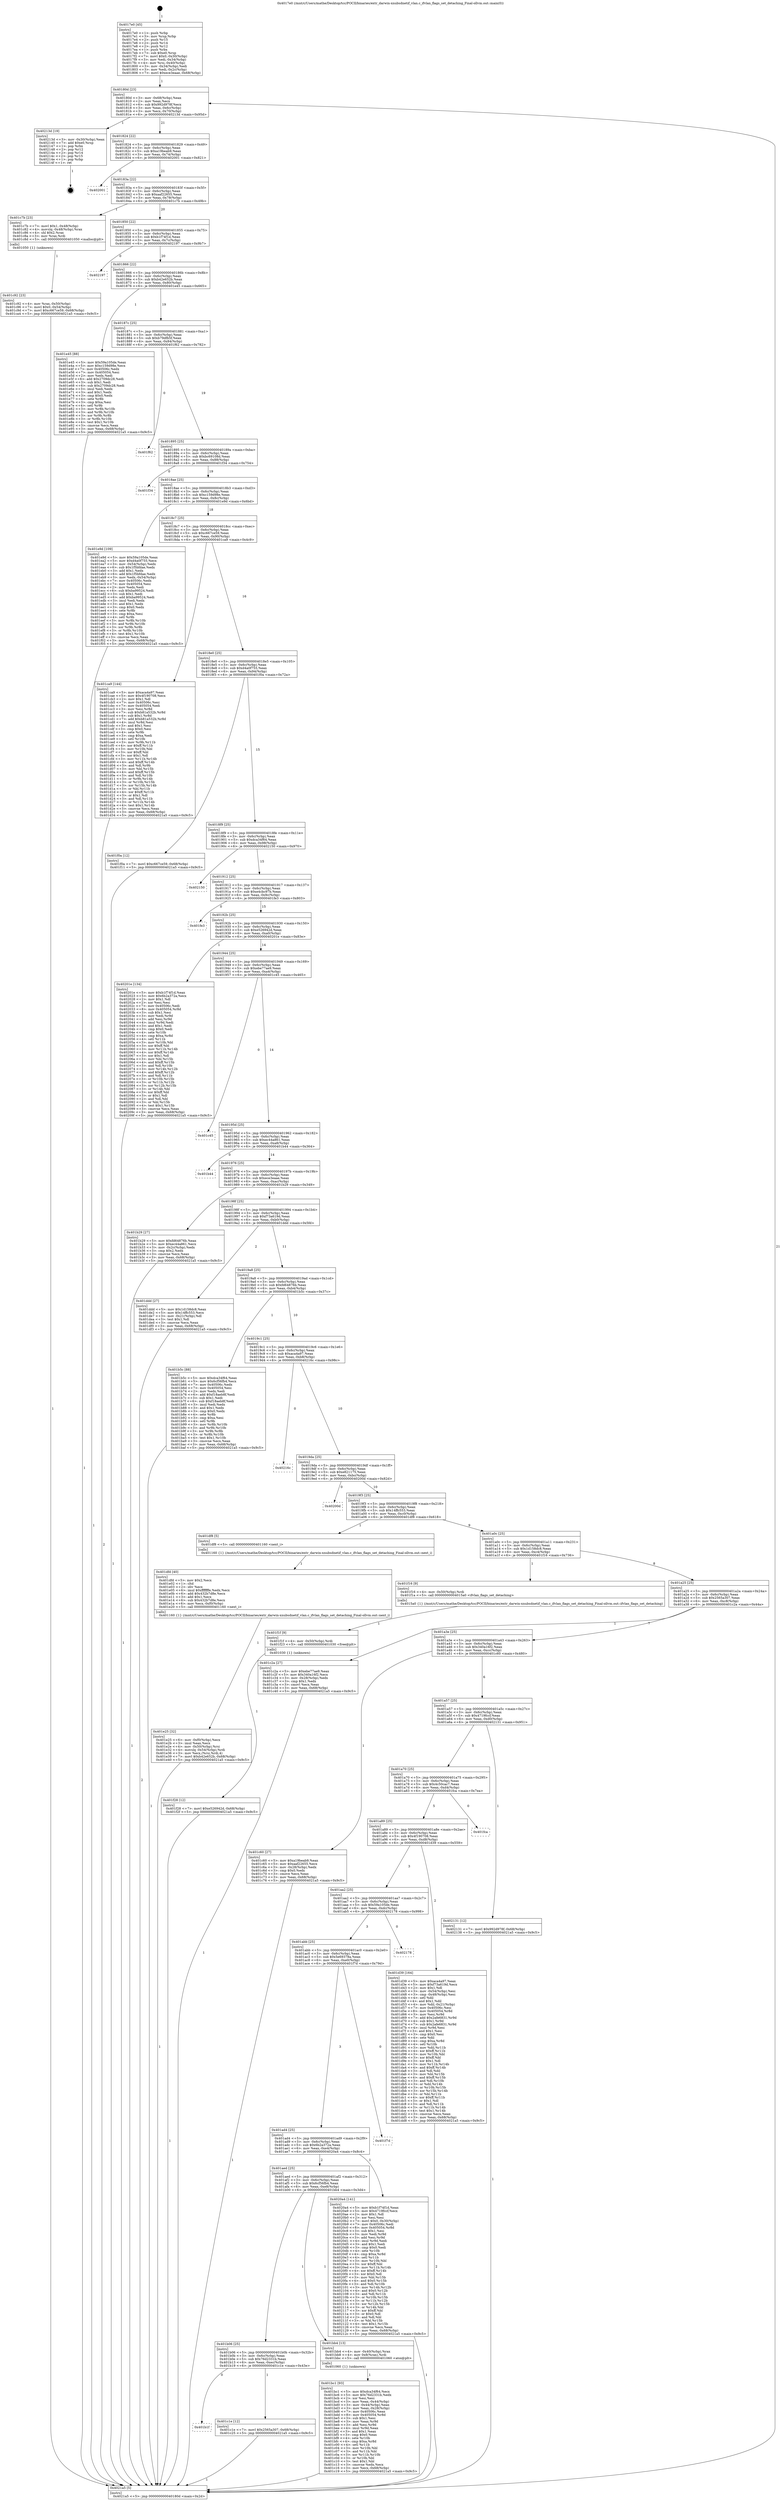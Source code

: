 digraph "0x4017e0" {
  label = "0x4017e0 (/mnt/c/Users/mathe/Desktop/tcc/POCII/binaries/extr_darwin-xnubsdnetif_vlan.c_ifvlan_flags_set_detaching_Final-ollvm.out::main(0))"
  labelloc = "t"
  node[shape=record]

  Entry [label="",width=0.3,height=0.3,shape=circle,fillcolor=black,style=filled]
  "0x40180d" [label="{
     0x40180d [23]\l
     | [instrs]\l
     &nbsp;&nbsp;0x40180d \<+3\>: mov -0x68(%rbp),%eax\l
     &nbsp;&nbsp;0x401810 \<+2\>: mov %eax,%ecx\l
     &nbsp;&nbsp;0x401812 \<+6\>: sub $0x992d978f,%ecx\l
     &nbsp;&nbsp;0x401818 \<+3\>: mov %eax,-0x6c(%rbp)\l
     &nbsp;&nbsp;0x40181b \<+3\>: mov %ecx,-0x70(%rbp)\l
     &nbsp;&nbsp;0x40181e \<+6\>: je 000000000040213d \<main+0x95d\>\l
  }"]
  "0x40213d" [label="{
     0x40213d [19]\l
     | [instrs]\l
     &nbsp;&nbsp;0x40213d \<+3\>: mov -0x30(%rbp),%eax\l
     &nbsp;&nbsp;0x402140 \<+7\>: add $0xe0,%rsp\l
     &nbsp;&nbsp;0x402147 \<+1\>: pop %rbx\l
     &nbsp;&nbsp;0x402148 \<+2\>: pop %r12\l
     &nbsp;&nbsp;0x40214a \<+2\>: pop %r14\l
     &nbsp;&nbsp;0x40214c \<+2\>: pop %r15\l
     &nbsp;&nbsp;0x40214e \<+1\>: pop %rbp\l
     &nbsp;&nbsp;0x40214f \<+1\>: ret\l
  }"]
  "0x401824" [label="{
     0x401824 [22]\l
     | [instrs]\l
     &nbsp;&nbsp;0x401824 \<+5\>: jmp 0000000000401829 \<main+0x49\>\l
     &nbsp;&nbsp;0x401829 \<+3\>: mov -0x6c(%rbp),%eax\l
     &nbsp;&nbsp;0x40182c \<+5\>: sub $0xa19beab9,%eax\l
     &nbsp;&nbsp;0x401831 \<+3\>: mov %eax,-0x74(%rbp)\l
     &nbsp;&nbsp;0x401834 \<+6\>: je 0000000000402001 \<main+0x821\>\l
  }"]
  Exit [label="",width=0.3,height=0.3,shape=circle,fillcolor=black,style=filled,peripheries=2]
  "0x402001" [label="{
     0x402001\l
  }", style=dashed]
  "0x40183a" [label="{
     0x40183a [22]\l
     | [instrs]\l
     &nbsp;&nbsp;0x40183a \<+5\>: jmp 000000000040183f \<main+0x5f\>\l
     &nbsp;&nbsp;0x40183f \<+3\>: mov -0x6c(%rbp),%eax\l
     &nbsp;&nbsp;0x401842 \<+5\>: sub $0xaaf22655,%eax\l
     &nbsp;&nbsp;0x401847 \<+3\>: mov %eax,-0x78(%rbp)\l
     &nbsp;&nbsp;0x40184a \<+6\>: je 0000000000401c7b \<main+0x49b\>\l
  }"]
  "0x401f28" [label="{
     0x401f28 [12]\l
     | [instrs]\l
     &nbsp;&nbsp;0x401f28 \<+7\>: movl $0xe526942d,-0x68(%rbp)\l
     &nbsp;&nbsp;0x401f2f \<+5\>: jmp 00000000004021a5 \<main+0x9c5\>\l
  }"]
  "0x401c7b" [label="{
     0x401c7b [23]\l
     | [instrs]\l
     &nbsp;&nbsp;0x401c7b \<+7\>: movl $0x1,-0x48(%rbp)\l
     &nbsp;&nbsp;0x401c82 \<+4\>: movslq -0x48(%rbp),%rax\l
     &nbsp;&nbsp;0x401c86 \<+4\>: shl $0x2,%rax\l
     &nbsp;&nbsp;0x401c8a \<+3\>: mov %rax,%rdi\l
     &nbsp;&nbsp;0x401c8d \<+5\>: call 0000000000401050 \<malloc@plt\>\l
     | [calls]\l
     &nbsp;&nbsp;0x401050 \{1\} (unknown)\l
  }"]
  "0x401850" [label="{
     0x401850 [22]\l
     | [instrs]\l
     &nbsp;&nbsp;0x401850 \<+5\>: jmp 0000000000401855 \<main+0x75\>\l
     &nbsp;&nbsp;0x401855 \<+3\>: mov -0x6c(%rbp),%eax\l
     &nbsp;&nbsp;0x401858 \<+5\>: sub $0xb1f74f1d,%eax\l
     &nbsp;&nbsp;0x40185d \<+3\>: mov %eax,-0x7c(%rbp)\l
     &nbsp;&nbsp;0x401860 \<+6\>: je 0000000000402197 \<main+0x9b7\>\l
  }"]
  "0x401f1f" [label="{
     0x401f1f [9]\l
     | [instrs]\l
     &nbsp;&nbsp;0x401f1f \<+4\>: mov -0x50(%rbp),%rdi\l
     &nbsp;&nbsp;0x401f23 \<+5\>: call 0000000000401030 \<free@plt\>\l
     | [calls]\l
     &nbsp;&nbsp;0x401030 \{1\} (unknown)\l
  }"]
  "0x402197" [label="{
     0x402197\l
  }", style=dashed]
  "0x401866" [label="{
     0x401866 [22]\l
     | [instrs]\l
     &nbsp;&nbsp;0x401866 \<+5\>: jmp 000000000040186b \<main+0x8b\>\l
     &nbsp;&nbsp;0x40186b \<+3\>: mov -0x6c(%rbp),%eax\l
     &nbsp;&nbsp;0x40186e \<+5\>: sub $0xb42e652b,%eax\l
     &nbsp;&nbsp;0x401873 \<+3\>: mov %eax,-0x80(%rbp)\l
     &nbsp;&nbsp;0x401876 \<+6\>: je 0000000000401e45 \<main+0x665\>\l
  }"]
  "0x401e25" [label="{
     0x401e25 [32]\l
     | [instrs]\l
     &nbsp;&nbsp;0x401e25 \<+6\>: mov -0xf0(%rbp),%ecx\l
     &nbsp;&nbsp;0x401e2b \<+3\>: imul %eax,%ecx\l
     &nbsp;&nbsp;0x401e2e \<+4\>: mov -0x50(%rbp),%rsi\l
     &nbsp;&nbsp;0x401e32 \<+4\>: movslq -0x54(%rbp),%rdi\l
     &nbsp;&nbsp;0x401e36 \<+3\>: mov %ecx,(%rsi,%rdi,4)\l
     &nbsp;&nbsp;0x401e39 \<+7\>: movl $0xb42e652b,-0x68(%rbp)\l
     &nbsp;&nbsp;0x401e40 \<+5\>: jmp 00000000004021a5 \<main+0x9c5\>\l
  }"]
  "0x401e45" [label="{
     0x401e45 [88]\l
     | [instrs]\l
     &nbsp;&nbsp;0x401e45 \<+5\>: mov $0x59a105de,%eax\l
     &nbsp;&nbsp;0x401e4a \<+5\>: mov $0xc159d98e,%ecx\l
     &nbsp;&nbsp;0x401e4f \<+7\>: mov 0x40506c,%edx\l
     &nbsp;&nbsp;0x401e56 \<+7\>: mov 0x405054,%esi\l
     &nbsp;&nbsp;0x401e5d \<+2\>: mov %edx,%edi\l
     &nbsp;&nbsp;0x401e5f \<+6\>: add $0x2709dc28,%edi\l
     &nbsp;&nbsp;0x401e65 \<+3\>: sub $0x1,%edi\l
     &nbsp;&nbsp;0x401e68 \<+6\>: sub $0x2709dc28,%edi\l
     &nbsp;&nbsp;0x401e6e \<+3\>: imul %edi,%edx\l
     &nbsp;&nbsp;0x401e71 \<+3\>: and $0x1,%edx\l
     &nbsp;&nbsp;0x401e74 \<+3\>: cmp $0x0,%edx\l
     &nbsp;&nbsp;0x401e77 \<+4\>: sete %r8b\l
     &nbsp;&nbsp;0x401e7b \<+3\>: cmp $0xa,%esi\l
     &nbsp;&nbsp;0x401e7e \<+4\>: setl %r9b\l
     &nbsp;&nbsp;0x401e82 \<+3\>: mov %r8b,%r10b\l
     &nbsp;&nbsp;0x401e85 \<+3\>: and %r9b,%r10b\l
     &nbsp;&nbsp;0x401e88 \<+3\>: xor %r9b,%r8b\l
     &nbsp;&nbsp;0x401e8b \<+3\>: or %r8b,%r10b\l
     &nbsp;&nbsp;0x401e8e \<+4\>: test $0x1,%r10b\l
     &nbsp;&nbsp;0x401e92 \<+3\>: cmovne %ecx,%eax\l
     &nbsp;&nbsp;0x401e95 \<+3\>: mov %eax,-0x68(%rbp)\l
     &nbsp;&nbsp;0x401e98 \<+5\>: jmp 00000000004021a5 \<main+0x9c5\>\l
  }"]
  "0x40187c" [label="{
     0x40187c [25]\l
     | [instrs]\l
     &nbsp;&nbsp;0x40187c \<+5\>: jmp 0000000000401881 \<main+0xa1\>\l
     &nbsp;&nbsp;0x401881 \<+3\>: mov -0x6c(%rbp),%eax\l
     &nbsp;&nbsp;0x401884 \<+5\>: sub $0xb79dfb5f,%eax\l
     &nbsp;&nbsp;0x401889 \<+6\>: mov %eax,-0x84(%rbp)\l
     &nbsp;&nbsp;0x40188f \<+6\>: je 0000000000401f62 \<main+0x782\>\l
  }"]
  "0x401dfd" [label="{
     0x401dfd [40]\l
     | [instrs]\l
     &nbsp;&nbsp;0x401dfd \<+5\>: mov $0x2,%ecx\l
     &nbsp;&nbsp;0x401e02 \<+1\>: cltd\l
     &nbsp;&nbsp;0x401e03 \<+2\>: idiv %ecx\l
     &nbsp;&nbsp;0x401e05 \<+6\>: imul $0xfffffffe,%edx,%ecx\l
     &nbsp;&nbsp;0x401e0b \<+6\>: add $0x432b7d8e,%ecx\l
     &nbsp;&nbsp;0x401e11 \<+3\>: add $0x1,%ecx\l
     &nbsp;&nbsp;0x401e14 \<+6\>: sub $0x432b7d8e,%ecx\l
     &nbsp;&nbsp;0x401e1a \<+6\>: mov %ecx,-0xf0(%rbp)\l
     &nbsp;&nbsp;0x401e20 \<+5\>: call 0000000000401160 \<next_i\>\l
     | [calls]\l
     &nbsp;&nbsp;0x401160 \{1\} (/mnt/c/Users/mathe/Desktop/tcc/POCII/binaries/extr_darwin-xnubsdnetif_vlan.c_ifvlan_flags_set_detaching_Final-ollvm.out::next_i)\l
  }"]
  "0x401f62" [label="{
     0x401f62\l
  }", style=dashed]
  "0x401895" [label="{
     0x401895 [25]\l
     | [instrs]\l
     &nbsp;&nbsp;0x401895 \<+5\>: jmp 000000000040189a \<main+0xba\>\l
     &nbsp;&nbsp;0x40189a \<+3\>: mov -0x6c(%rbp),%eax\l
     &nbsp;&nbsp;0x40189d \<+5\>: sub $0xbc69108d,%eax\l
     &nbsp;&nbsp;0x4018a2 \<+6\>: mov %eax,-0x88(%rbp)\l
     &nbsp;&nbsp;0x4018a8 \<+6\>: je 0000000000401f34 \<main+0x754\>\l
  }"]
  "0x401c92" [label="{
     0x401c92 [23]\l
     | [instrs]\l
     &nbsp;&nbsp;0x401c92 \<+4\>: mov %rax,-0x50(%rbp)\l
     &nbsp;&nbsp;0x401c96 \<+7\>: movl $0x0,-0x54(%rbp)\l
     &nbsp;&nbsp;0x401c9d \<+7\>: movl $0xc667ce59,-0x68(%rbp)\l
     &nbsp;&nbsp;0x401ca4 \<+5\>: jmp 00000000004021a5 \<main+0x9c5\>\l
  }"]
  "0x401f34" [label="{
     0x401f34\l
  }", style=dashed]
  "0x4018ae" [label="{
     0x4018ae [25]\l
     | [instrs]\l
     &nbsp;&nbsp;0x4018ae \<+5\>: jmp 00000000004018b3 \<main+0xd3\>\l
     &nbsp;&nbsp;0x4018b3 \<+3\>: mov -0x6c(%rbp),%eax\l
     &nbsp;&nbsp;0x4018b6 \<+5\>: sub $0xc159d98e,%eax\l
     &nbsp;&nbsp;0x4018bb \<+6\>: mov %eax,-0x8c(%rbp)\l
     &nbsp;&nbsp;0x4018c1 \<+6\>: je 0000000000401e9d \<main+0x6bd\>\l
  }"]
  "0x401b1f" [label="{
     0x401b1f\l
  }", style=dashed]
  "0x401e9d" [label="{
     0x401e9d [109]\l
     | [instrs]\l
     &nbsp;&nbsp;0x401e9d \<+5\>: mov $0x59a105de,%eax\l
     &nbsp;&nbsp;0x401ea2 \<+5\>: mov $0xd4a0f755,%ecx\l
     &nbsp;&nbsp;0x401ea7 \<+3\>: mov -0x54(%rbp),%edx\l
     &nbsp;&nbsp;0x401eaa \<+6\>: sub $0x1f5bfdae,%edx\l
     &nbsp;&nbsp;0x401eb0 \<+3\>: add $0x1,%edx\l
     &nbsp;&nbsp;0x401eb3 \<+6\>: add $0x1f5bfdae,%edx\l
     &nbsp;&nbsp;0x401eb9 \<+3\>: mov %edx,-0x54(%rbp)\l
     &nbsp;&nbsp;0x401ebc \<+7\>: mov 0x40506c,%edx\l
     &nbsp;&nbsp;0x401ec3 \<+7\>: mov 0x405054,%esi\l
     &nbsp;&nbsp;0x401eca \<+2\>: mov %edx,%edi\l
     &nbsp;&nbsp;0x401ecc \<+6\>: sub $0xba99524,%edi\l
     &nbsp;&nbsp;0x401ed2 \<+3\>: sub $0x1,%edi\l
     &nbsp;&nbsp;0x401ed5 \<+6\>: add $0xba99524,%edi\l
     &nbsp;&nbsp;0x401edb \<+3\>: imul %edi,%edx\l
     &nbsp;&nbsp;0x401ede \<+3\>: and $0x1,%edx\l
     &nbsp;&nbsp;0x401ee1 \<+3\>: cmp $0x0,%edx\l
     &nbsp;&nbsp;0x401ee4 \<+4\>: sete %r8b\l
     &nbsp;&nbsp;0x401ee8 \<+3\>: cmp $0xa,%esi\l
     &nbsp;&nbsp;0x401eeb \<+4\>: setl %r9b\l
     &nbsp;&nbsp;0x401eef \<+3\>: mov %r8b,%r10b\l
     &nbsp;&nbsp;0x401ef2 \<+3\>: and %r9b,%r10b\l
     &nbsp;&nbsp;0x401ef5 \<+3\>: xor %r9b,%r8b\l
     &nbsp;&nbsp;0x401ef8 \<+3\>: or %r8b,%r10b\l
     &nbsp;&nbsp;0x401efb \<+4\>: test $0x1,%r10b\l
     &nbsp;&nbsp;0x401eff \<+3\>: cmovne %ecx,%eax\l
     &nbsp;&nbsp;0x401f02 \<+3\>: mov %eax,-0x68(%rbp)\l
     &nbsp;&nbsp;0x401f05 \<+5\>: jmp 00000000004021a5 \<main+0x9c5\>\l
  }"]
  "0x4018c7" [label="{
     0x4018c7 [25]\l
     | [instrs]\l
     &nbsp;&nbsp;0x4018c7 \<+5\>: jmp 00000000004018cc \<main+0xec\>\l
     &nbsp;&nbsp;0x4018cc \<+3\>: mov -0x6c(%rbp),%eax\l
     &nbsp;&nbsp;0x4018cf \<+5\>: sub $0xc667ce59,%eax\l
     &nbsp;&nbsp;0x4018d4 \<+6\>: mov %eax,-0x90(%rbp)\l
     &nbsp;&nbsp;0x4018da \<+6\>: je 0000000000401ca9 \<main+0x4c9\>\l
  }"]
  "0x401c1e" [label="{
     0x401c1e [12]\l
     | [instrs]\l
     &nbsp;&nbsp;0x401c1e \<+7\>: movl $0x2565a307,-0x68(%rbp)\l
     &nbsp;&nbsp;0x401c25 \<+5\>: jmp 00000000004021a5 \<main+0x9c5\>\l
  }"]
  "0x401ca9" [label="{
     0x401ca9 [144]\l
     | [instrs]\l
     &nbsp;&nbsp;0x401ca9 \<+5\>: mov $0xaca4a97,%eax\l
     &nbsp;&nbsp;0x401cae \<+5\>: mov $0x4f190708,%ecx\l
     &nbsp;&nbsp;0x401cb3 \<+2\>: mov $0x1,%dl\l
     &nbsp;&nbsp;0x401cb5 \<+7\>: mov 0x40506c,%esi\l
     &nbsp;&nbsp;0x401cbc \<+7\>: mov 0x405054,%edi\l
     &nbsp;&nbsp;0x401cc3 \<+3\>: mov %esi,%r8d\l
     &nbsp;&nbsp;0x401cc6 \<+7\>: sub $0xb81a532b,%r8d\l
     &nbsp;&nbsp;0x401ccd \<+4\>: sub $0x1,%r8d\l
     &nbsp;&nbsp;0x401cd1 \<+7\>: add $0xb81a532b,%r8d\l
     &nbsp;&nbsp;0x401cd8 \<+4\>: imul %r8d,%esi\l
     &nbsp;&nbsp;0x401cdc \<+3\>: and $0x1,%esi\l
     &nbsp;&nbsp;0x401cdf \<+3\>: cmp $0x0,%esi\l
     &nbsp;&nbsp;0x401ce2 \<+4\>: sete %r9b\l
     &nbsp;&nbsp;0x401ce6 \<+3\>: cmp $0xa,%edi\l
     &nbsp;&nbsp;0x401ce9 \<+4\>: setl %r10b\l
     &nbsp;&nbsp;0x401ced \<+3\>: mov %r9b,%r11b\l
     &nbsp;&nbsp;0x401cf0 \<+4\>: xor $0xff,%r11b\l
     &nbsp;&nbsp;0x401cf4 \<+3\>: mov %r10b,%bl\l
     &nbsp;&nbsp;0x401cf7 \<+3\>: xor $0xff,%bl\l
     &nbsp;&nbsp;0x401cfa \<+3\>: xor $0x1,%dl\l
     &nbsp;&nbsp;0x401cfd \<+3\>: mov %r11b,%r14b\l
     &nbsp;&nbsp;0x401d00 \<+4\>: and $0xff,%r14b\l
     &nbsp;&nbsp;0x401d04 \<+3\>: and %dl,%r9b\l
     &nbsp;&nbsp;0x401d07 \<+3\>: mov %bl,%r15b\l
     &nbsp;&nbsp;0x401d0a \<+4\>: and $0xff,%r15b\l
     &nbsp;&nbsp;0x401d0e \<+3\>: and %dl,%r10b\l
     &nbsp;&nbsp;0x401d11 \<+3\>: or %r9b,%r14b\l
     &nbsp;&nbsp;0x401d14 \<+3\>: or %r10b,%r15b\l
     &nbsp;&nbsp;0x401d17 \<+3\>: xor %r15b,%r14b\l
     &nbsp;&nbsp;0x401d1a \<+3\>: or %bl,%r11b\l
     &nbsp;&nbsp;0x401d1d \<+4\>: xor $0xff,%r11b\l
     &nbsp;&nbsp;0x401d21 \<+3\>: or $0x1,%dl\l
     &nbsp;&nbsp;0x401d24 \<+3\>: and %dl,%r11b\l
     &nbsp;&nbsp;0x401d27 \<+3\>: or %r11b,%r14b\l
     &nbsp;&nbsp;0x401d2a \<+4\>: test $0x1,%r14b\l
     &nbsp;&nbsp;0x401d2e \<+3\>: cmovne %ecx,%eax\l
     &nbsp;&nbsp;0x401d31 \<+3\>: mov %eax,-0x68(%rbp)\l
     &nbsp;&nbsp;0x401d34 \<+5\>: jmp 00000000004021a5 \<main+0x9c5\>\l
  }"]
  "0x4018e0" [label="{
     0x4018e0 [25]\l
     | [instrs]\l
     &nbsp;&nbsp;0x4018e0 \<+5\>: jmp 00000000004018e5 \<main+0x105\>\l
     &nbsp;&nbsp;0x4018e5 \<+3\>: mov -0x6c(%rbp),%eax\l
     &nbsp;&nbsp;0x4018e8 \<+5\>: sub $0xd4a0f755,%eax\l
     &nbsp;&nbsp;0x4018ed \<+6\>: mov %eax,-0x94(%rbp)\l
     &nbsp;&nbsp;0x4018f3 \<+6\>: je 0000000000401f0a \<main+0x72a\>\l
  }"]
  "0x401bc1" [label="{
     0x401bc1 [93]\l
     | [instrs]\l
     &nbsp;&nbsp;0x401bc1 \<+5\>: mov $0xdca34f64,%ecx\l
     &nbsp;&nbsp;0x401bc6 \<+5\>: mov $0x76d2331b,%edx\l
     &nbsp;&nbsp;0x401bcb \<+2\>: xor %esi,%esi\l
     &nbsp;&nbsp;0x401bcd \<+3\>: mov %eax,-0x44(%rbp)\l
     &nbsp;&nbsp;0x401bd0 \<+3\>: mov -0x44(%rbp),%eax\l
     &nbsp;&nbsp;0x401bd3 \<+3\>: mov %eax,-0x28(%rbp)\l
     &nbsp;&nbsp;0x401bd6 \<+7\>: mov 0x40506c,%eax\l
     &nbsp;&nbsp;0x401bdd \<+8\>: mov 0x405054,%r8d\l
     &nbsp;&nbsp;0x401be5 \<+3\>: sub $0x1,%esi\l
     &nbsp;&nbsp;0x401be8 \<+3\>: mov %eax,%r9d\l
     &nbsp;&nbsp;0x401beb \<+3\>: add %esi,%r9d\l
     &nbsp;&nbsp;0x401bee \<+4\>: imul %r9d,%eax\l
     &nbsp;&nbsp;0x401bf2 \<+3\>: and $0x1,%eax\l
     &nbsp;&nbsp;0x401bf5 \<+3\>: cmp $0x0,%eax\l
     &nbsp;&nbsp;0x401bf8 \<+4\>: sete %r10b\l
     &nbsp;&nbsp;0x401bfc \<+4\>: cmp $0xa,%r8d\l
     &nbsp;&nbsp;0x401c00 \<+4\>: setl %r11b\l
     &nbsp;&nbsp;0x401c04 \<+3\>: mov %r10b,%bl\l
     &nbsp;&nbsp;0x401c07 \<+3\>: and %r11b,%bl\l
     &nbsp;&nbsp;0x401c0a \<+3\>: xor %r11b,%r10b\l
     &nbsp;&nbsp;0x401c0d \<+3\>: or %r10b,%bl\l
     &nbsp;&nbsp;0x401c10 \<+3\>: test $0x1,%bl\l
     &nbsp;&nbsp;0x401c13 \<+3\>: cmovne %edx,%ecx\l
     &nbsp;&nbsp;0x401c16 \<+3\>: mov %ecx,-0x68(%rbp)\l
     &nbsp;&nbsp;0x401c19 \<+5\>: jmp 00000000004021a5 \<main+0x9c5\>\l
  }"]
  "0x401f0a" [label="{
     0x401f0a [12]\l
     | [instrs]\l
     &nbsp;&nbsp;0x401f0a \<+7\>: movl $0xc667ce59,-0x68(%rbp)\l
     &nbsp;&nbsp;0x401f11 \<+5\>: jmp 00000000004021a5 \<main+0x9c5\>\l
  }"]
  "0x4018f9" [label="{
     0x4018f9 [25]\l
     | [instrs]\l
     &nbsp;&nbsp;0x4018f9 \<+5\>: jmp 00000000004018fe \<main+0x11e\>\l
     &nbsp;&nbsp;0x4018fe \<+3\>: mov -0x6c(%rbp),%eax\l
     &nbsp;&nbsp;0x401901 \<+5\>: sub $0xdca34f64,%eax\l
     &nbsp;&nbsp;0x401906 \<+6\>: mov %eax,-0x98(%rbp)\l
     &nbsp;&nbsp;0x40190c \<+6\>: je 0000000000402150 \<main+0x970\>\l
  }"]
  "0x401b06" [label="{
     0x401b06 [25]\l
     | [instrs]\l
     &nbsp;&nbsp;0x401b06 \<+5\>: jmp 0000000000401b0b \<main+0x32b\>\l
     &nbsp;&nbsp;0x401b0b \<+3\>: mov -0x6c(%rbp),%eax\l
     &nbsp;&nbsp;0x401b0e \<+5\>: sub $0x76d2331b,%eax\l
     &nbsp;&nbsp;0x401b13 \<+6\>: mov %eax,-0xec(%rbp)\l
     &nbsp;&nbsp;0x401b19 \<+6\>: je 0000000000401c1e \<main+0x43e\>\l
  }"]
  "0x402150" [label="{
     0x402150\l
  }", style=dashed]
  "0x401912" [label="{
     0x401912 [25]\l
     | [instrs]\l
     &nbsp;&nbsp;0x401912 \<+5\>: jmp 0000000000401917 \<main+0x137\>\l
     &nbsp;&nbsp;0x401917 \<+3\>: mov -0x6c(%rbp),%eax\l
     &nbsp;&nbsp;0x40191a \<+5\>: sub $0xe4cbc97b,%eax\l
     &nbsp;&nbsp;0x40191f \<+6\>: mov %eax,-0x9c(%rbp)\l
     &nbsp;&nbsp;0x401925 \<+6\>: je 0000000000401fe3 \<main+0x803\>\l
  }"]
  "0x401bb4" [label="{
     0x401bb4 [13]\l
     | [instrs]\l
     &nbsp;&nbsp;0x401bb4 \<+4\>: mov -0x40(%rbp),%rax\l
     &nbsp;&nbsp;0x401bb8 \<+4\>: mov 0x8(%rax),%rdi\l
     &nbsp;&nbsp;0x401bbc \<+5\>: call 0000000000401060 \<atoi@plt\>\l
     | [calls]\l
     &nbsp;&nbsp;0x401060 \{1\} (unknown)\l
  }"]
  "0x401fe3" [label="{
     0x401fe3\l
  }", style=dashed]
  "0x40192b" [label="{
     0x40192b [25]\l
     | [instrs]\l
     &nbsp;&nbsp;0x40192b \<+5\>: jmp 0000000000401930 \<main+0x150\>\l
     &nbsp;&nbsp;0x401930 \<+3\>: mov -0x6c(%rbp),%eax\l
     &nbsp;&nbsp;0x401933 \<+5\>: sub $0xe526942d,%eax\l
     &nbsp;&nbsp;0x401938 \<+6\>: mov %eax,-0xa0(%rbp)\l
     &nbsp;&nbsp;0x40193e \<+6\>: je 000000000040201e \<main+0x83e\>\l
  }"]
  "0x401aed" [label="{
     0x401aed [25]\l
     | [instrs]\l
     &nbsp;&nbsp;0x401aed \<+5\>: jmp 0000000000401af2 \<main+0x312\>\l
     &nbsp;&nbsp;0x401af2 \<+3\>: mov -0x6c(%rbp),%eax\l
     &nbsp;&nbsp;0x401af5 \<+5\>: sub $0x6cf56fb4,%eax\l
     &nbsp;&nbsp;0x401afa \<+6\>: mov %eax,-0xe8(%rbp)\l
     &nbsp;&nbsp;0x401b00 \<+6\>: je 0000000000401bb4 \<main+0x3d4\>\l
  }"]
  "0x40201e" [label="{
     0x40201e [134]\l
     | [instrs]\l
     &nbsp;&nbsp;0x40201e \<+5\>: mov $0xb1f74f1d,%eax\l
     &nbsp;&nbsp;0x402023 \<+5\>: mov $0x6b2a372a,%ecx\l
     &nbsp;&nbsp;0x402028 \<+2\>: mov $0x1,%dl\l
     &nbsp;&nbsp;0x40202a \<+2\>: xor %esi,%esi\l
     &nbsp;&nbsp;0x40202c \<+7\>: mov 0x40506c,%edi\l
     &nbsp;&nbsp;0x402033 \<+8\>: mov 0x405054,%r8d\l
     &nbsp;&nbsp;0x40203b \<+3\>: sub $0x1,%esi\l
     &nbsp;&nbsp;0x40203e \<+3\>: mov %edi,%r9d\l
     &nbsp;&nbsp;0x402041 \<+3\>: add %esi,%r9d\l
     &nbsp;&nbsp;0x402044 \<+4\>: imul %r9d,%edi\l
     &nbsp;&nbsp;0x402048 \<+3\>: and $0x1,%edi\l
     &nbsp;&nbsp;0x40204b \<+3\>: cmp $0x0,%edi\l
     &nbsp;&nbsp;0x40204e \<+4\>: sete %r10b\l
     &nbsp;&nbsp;0x402052 \<+4\>: cmp $0xa,%r8d\l
     &nbsp;&nbsp;0x402056 \<+4\>: setl %r11b\l
     &nbsp;&nbsp;0x40205a \<+3\>: mov %r10b,%bl\l
     &nbsp;&nbsp;0x40205d \<+3\>: xor $0xff,%bl\l
     &nbsp;&nbsp;0x402060 \<+3\>: mov %r11b,%r14b\l
     &nbsp;&nbsp;0x402063 \<+4\>: xor $0xff,%r14b\l
     &nbsp;&nbsp;0x402067 \<+3\>: xor $0x1,%dl\l
     &nbsp;&nbsp;0x40206a \<+3\>: mov %bl,%r15b\l
     &nbsp;&nbsp;0x40206d \<+4\>: and $0xff,%r15b\l
     &nbsp;&nbsp;0x402071 \<+3\>: and %dl,%r10b\l
     &nbsp;&nbsp;0x402074 \<+3\>: mov %r14b,%r12b\l
     &nbsp;&nbsp;0x402077 \<+4\>: and $0xff,%r12b\l
     &nbsp;&nbsp;0x40207b \<+3\>: and %dl,%r11b\l
     &nbsp;&nbsp;0x40207e \<+3\>: or %r10b,%r15b\l
     &nbsp;&nbsp;0x402081 \<+3\>: or %r11b,%r12b\l
     &nbsp;&nbsp;0x402084 \<+3\>: xor %r12b,%r15b\l
     &nbsp;&nbsp;0x402087 \<+3\>: or %r14b,%bl\l
     &nbsp;&nbsp;0x40208a \<+3\>: xor $0xff,%bl\l
     &nbsp;&nbsp;0x40208d \<+3\>: or $0x1,%dl\l
     &nbsp;&nbsp;0x402090 \<+2\>: and %dl,%bl\l
     &nbsp;&nbsp;0x402092 \<+3\>: or %bl,%r15b\l
     &nbsp;&nbsp;0x402095 \<+4\>: test $0x1,%r15b\l
     &nbsp;&nbsp;0x402099 \<+3\>: cmovne %ecx,%eax\l
     &nbsp;&nbsp;0x40209c \<+3\>: mov %eax,-0x68(%rbp)\l
     &nbsp;&nbsp;0x40209f \<+5\>: jmp 00000000004021a5 \<main+0x9c5\>\l
  }"]
  "0x401944" [label="{
     0x401944 [25]\l
     | [instrs]\l
     &nbsp;&nbsp;0x401944 \<+5\>: jmp 0000000000401949 \<main+0x169\>\l
     &nbsp;&nbsp;0x401949 \<+3\>: mov -0x6c(%rbp),%eax\l
     &nbsp;&nbsp;0x40194c \<+5\>: sub $0xebe77ae9,%eax\l
     &nbsp;&nbsp;0x401951 \<+6\>: mov %eax,-0xa4(%rbp)\l
     &nbsp;&nbsp;0x401957 \<+6\>: je 0000000000401c45 \<main+0x465\>\l
  }"]
  "0x4020a4" [label="{
     0x4020a4 [141]\l
     | [instrs]\l
     &nbsp;&nbsp;0x4020a4 \<+5\>: mov $0xb1f74f1d,%eax\l
     &nbsp;&nbsp;0x4020a9 \<+5\>: mov $0x4719fccf,%ecx\l
     &nbsp;&nbsp;0x4020ae \<+2\>: mov $0x1,%dl\l
     &nbsp;&nbsp;0x4020b0 \<+2\>: xor %esi,%esi\l
     &nbsp;&nbsp;0x4020b2 \<+7\>: movl $0x0,-0x30(%rbp)\l
     &nbsp;&nbsp;0x4020b9 \<+7\>: mov 0x40506c,%edi\l
     &nbsp;&nbsp;0x4020c0 \<+8\>: mov 0x405054,%r8d\l
     &nbsp;&nbsp;0x4020c8 \<+3\>: sub $0x1,%esi\l
     &nbsp;&nbsp;0x4020cb \<+3\>: mov %edi,%r9d\l
     &nbsp;&nbsp;0x4020ce \<+3\>: add %esi,%r9d\l
     &nbsp;&nbsp;0x4020d1 \<+4\>: imul %r9d,%edi\l
     &nbsp;&nbsp;0x4020d5 \<+3\>: and $0x1,%edi\l
     &nbsp;&nbsp;0x4020d8 \<+3\>: cmp $0x0,%edi\l
     &nbsp;&nbsp;0x4020db \<+4\>: sete %r10b\l
     &nbsp;&nbsp;0x4020df \<+4\>: cmp $0xa,%r8d\l
     &nbsp;&nbsp;0x4020e3 \<+4\>: setl %r11b\l
     &nbsp;&nbsp;0x4020e7 \<+3\>: mov %r10b,%bl\l
     &nbsp;&nbsp;0x4020ea \<+3\>: xor $0xff,%bl\l
     &nbsp;&nbsp;0x4020ed \<+3\>: mov %r11b,%r14b\l
     &nbsp;&nbsp;0x4020f0 \<+4\>: xor $0xff,%r14b\l
     &nbsp;&nbsp;0x4020f4 \<+3\>: xor $0x0,%dl\l
     &nbsp;&nbsp;0x4020f7 \<+3\>: mov %bl,%r15b\l
     &nbsp;&nbsp;0x4020fa \<+4\>: and $0x0,%r15b\l
     &nbsp;&nbsp;0x4020fe \<+3\>: and %dl,%r10b\l
     &nbsp;&nbsp;0x402101 \<+3\>: mov %r14b,%r12b\l
     &nbsp;&nbsp;0x402104 \<+4\>: and $0x0,%r12b\l
     &nbsp;&nbsp;0x402108 \<+3\>: and %dl,%r11b\l
     &nbsp;&nbsp;0x40210b \<+3\>: or %r10b,%r15b\l
     &nbsp;&nbsp;0x40210e \<+3\>: or %r11b,%r12b\l
     &nbsp;&nbsp;0x402111 \<+3\>: xor %r12b,%r15b\l
     &nbsp;&nbsp;0x402114 \<+3\>: or %r14b,%bl\l
     &nbsp;&nbsp;0x402117 \<+3\>: xor $0xff,%bl\l
     &nbsp;&nbsp;0x40211a \<+3\>: or $0x0,%dl\l
     &nbsp;&nbsp;0x40211d \<+2\>: and %dl,%bl\l
     &nbsp;&nbsp;0x40211f \<+3\>: or %bl,%r15b\l
     &nbsp;&nbsp;0x402122 \<+4\>: test $0x1,%r15b\l
     &nbsp;&nbsp;0x402126 \<+3\>: cmovne %ecx,%eax\l
     &nbsp;&nbsp;0x402129 \<+3\>: mov %eax,-0x68(%rbp)\l
     &nbsp;&nbsp;0x40212c \<+5\>: jmp 00000000004021a5 \<main+0x9c5\>\l
  }"]
  "0x401c45" [label="{
     0x401c45\l
  }", style=dashed]
  "0x40195d" [label="{
     0x40195d [25]\l
     | [instrs]\l
     &nbsp;&nbsp;0x40195d \<+5\>: jmp 0000000000401962 \<main+0x182\>\l
     &nbsp;&nbsp;0x401962 \<+3\>: mov -0x6c(%rbp),%eax\l
     &nbsp;&nbsp;0x401965 \<+5\>: sub $0xec44a861,%eax\l
     &nbsp;&nbsp;0x40196a \<+6\>: mov %eax,-0xa8(%rbp)\l
     &nbsp;&nbsp;0x401970 \<+6\>: je 0000000000401b44 \<main+0x364\>\l
  }"]
  "0x401ad4" [label="{
     0x401ad4 [25]\l
     | [instrs]\l
     &nbsp;&nbsp;0x401ad4 \<+5\>: jmp 0000000000401ad9 \<main+0x2f9\>\l
     &nbsp;&nbsp;0x401ad9 \<+3\>: mov -0x6c(%rbp),%eax\l
     &nbsp;&nbsp;0x401adc \<+5\>: sub $0x6b2a372a,%eax\l
     &nbsp;&nbsp;0x401ae1 \<+6\>: mov %eax,-0xe4(%rbp)\l
     &nbsp;&nbsp;0x401ae7 \<+6\>: je 00000000004020a4 \<main+0x8c4\>\l
  }"]
  "0x401b44" [label="{
     0x401b44\l
  }", style=dashed]
  "0x401976" [label="{
     0x401976 [25]\l
     | [instrs]\l
     &nbsp;&nbsp;0x401976 \<+5\>: jmp 000000000040197b \<main+0x19b\>\l
     &nbsp;&nbsp;0x40197b \<+3\>: mov -0x6c(%rbp),%eax\l
     &nbsp;&nbsp;0x40197e \<+5\>: sub $0xece3eaae,%eax\l
     &nbsp;&nbsp;0x401983 \<+6\>: mov %eax,-0xac(%rbp)\l
     &nbsp;&nbsp;0x401989 \<+6\>: je 0000000000401b29 \<main+0x349\>\l
  }"]
  "0x401f7d" [label="{
     0x401f7d\l
  }", style=dashed]
  "0x401b29" [label="{
     0x401b29 [27]\l
     | [instrs]\l
     &nbsp;&nbsp;0x401b29 \<+5\>: mov $0xfd64876b,%eax\l
     &nbsp;&nbsp;0x401b2e \<+5\>: mov $0xec44a861,%ecx\l
     &nbsp;&nbsp;0x401b33 \<+3\>: mov -0x2c(%rbp),%edx\l
     &nbsp;&nbsp;0x401b36 \<+3\>: cmp $0x2,%edx\l
     &nbsp;&nbsp;0x401b39 \<+3\>: cmovne %ecx,%eax\l
     &nbsp;&nbsp;0x401b3c \<+3\>: mov %eax,-0x68(%rbp)\l
     &nbsp;&nbsp;0x401b3f \<+5\>: jmp 00000000004021a5 \<main+0x9c5\>\l
  }"]
  "0x40198f" [label="{
     0x40198f [25]\l
     | [instrs]\l
     &nbsp;&nbsp;0x40198f \<+5\>: jmp 0000000000401994 \<main+0x1b4\>\l
     &nbsp;&nbsp;0x401994 \<+3\>: mov -0x6c(%rbp),%eax\l
     &nbsp;&nbsp;0x401997 \<+5\>: sub $0xf73a619d,%eax\l
     &nbsp;&nbsp;0x40199c \<+6\>: mov %eax,-0xb0(%rbp)\l
     &nbsp;&nbsp;0x4019a2 \<+6\>: je 0000000000401ddd \<main+0x5fd\>\l
  }"]
  "0x4021a5" [label="{
     0x4021a5 [5]\l
     | [instrs]\l
     &nbsp;&nbsp;0x4021a5 \<+5\>: jmp 000000000040180d \<main+0x2d\>\l
  }"]
  "0x4017e0" [label="{
     0x4017e0 [45]\l
     | [instrs]\l
     &nbsp;&nbsp;0x4017e0 \<+1\>: push %rbp\l
     &nbsp;&nbsp;0x4017e1 \<+3\>: mov %rsp,%rbp\l
     &nbsp;&nbsp;0x4017e4 \<+2\>: push %r15\l
     &nbsp;&nbsp;0x4017e6 \<+2\>: push %r14\l
     &nbsp;&nbsp;0x4017e8 \<+2\>: push %r12\l
     &nbsp;&nbsp;0x4017ea \<+1\>: push %rbx\l
     &nbsp;&nbsp;0x4017eb \<+7\>: sub $0xe0,%rsp\l
     &nbsp;&nbsp;0x4017f2 \<+7\>: movl $0x0,-0x30(%rbp)\l
     &nbsp;&nbsp;0x4017f9 \<+3\>: mov %edi,-0x34(%rbp)\l
     &nbsp;&nbsp;0x4017fc \<+4\>: mov %rsi,-0x40(%rbp)\l
     &nbsp;&nbsp;0x401800 \<+3\>: mov -0x34(%rbp),%edi\l
     &nbsp;&nbsp;0x401803 \<+3\>: mov %edi,-0x2c(%rbp)\l
     &nbsp;&nbsp;0x401806 \<+7\>: movl $0xece3eaae,-0x68(%rbp)\l
  }"]
  "0x401abb" [label="{
     0x401abb [25]\l
     | [instrs]\l
     &nbsp;&nbsp;0x401abb \<+5\>: jmp 0000000000401ac0 \<main+0x2e0\>\l
     &nbsp;&nbsp;0x401ac0 \<+3\>: mov -0x6c(%rbp),%eax\l
     &nbsp;&nbsp;0x401ac3 \<+5\>: sub $0x5e69378a,%eax\l
     &nbsp;&nbsp;0x401ac8 \<+6\>: mov %eax,-0xe0(%rbp)\l
     &nbsp;&nbsp;0x401ace \<+6\>: je 0000000000401f7d \<main+0x79d\>\l
  }"]
  "0x401ddd" [label="{
     0x401ddd [27]\l
     | [instrs]\l
     &nbsp;&nbsp;0x401ddd \<+5\>: mov $0x1d158dc8,%eax\l
     &nbsp;&nbsp;0x401de2 \<+5\>: mov $0x14ffc553,%ecx\l
     &nbsp;&nbsp;0x401de7 \<+3\>: mov -0x21(%rbp),%dl\l
     &nbsp;&nbsp;0x401dea \<+3\>: test $0x1,%dl\l
     &nbsp;&nbsp;0x401ded \<+3\>: cmovne %ecx,%eax\l
     &nbsp;&nbsp;0x401df0 \<+3\>: mov %eax,-0x68(%rbp)\l
     &nbsp;&nbsp;0x401df3 \<+5\>: jmp 00000000004021a5 \<main+0x9c5\>\l
  }"]
  "0x4019a8" [label="{
     0x4019a8 [25]\l
     | [instrs]\l
     &nbsp;&nbsp;0x4019a8 \<+5\>: jmp 00000000004019ad \<main+0x1cd\>\l
     &nbsp;&nbsp;0x4019ad \<+3\>: mov -0x6c(%rbp),%eax\l
     &nbsp;&nbsp;0x4019b0 \<+5\>: sub $0xfd64876b,%eax\l
     &nbsp;&nbsp;0x4019b5 \<+6\>: mov %eax,-0xb4(%rbp)\l
     &nbsp;&nbsp;0x4019bb \<+6\>: je 0000000000401b5c \<main+0x37c\>\l
  }"]
  "0x402178" [label="{
     0x402178\l
  }", style=dashed]
  "0x401b5c" [label="{
     0x401b5c [88]\l
     | [instrs]\l
     &nbsp;&nbsp;0x401b5c \<+5\>: mov $0xdca34f64,%eax\l
     &nbsp;&nbsp;0x401b61 \<+5\>: mov $0x6cf56fb4,%ecx\l
     &nbsp;&nbsp;0x401b66 \<+7\>: mov 0x40506c,%edx\l
     &nbsp;&nbsp;0x401b6d \<+7\>: mov 0x405054,%esi\l
     &nbsp;&nbsp;0x401b74 \<+2\>: mov %edx,%edi\l
     &nbsp;&nbsp;0x401b76 \<+6\>: add $0xf18aeb8f,%edi\l
     &nbsp;&nbsp;0x401b7c \<+3\>: sub $0x1,%edi\l
     &nbsp;&nbsp;0x401b7f \<+6\>: sub $0xf18aeb8f,%edi\l
     &nbsp;&nbsp;0x401b85 \<+3\>: imul %edi,%edx\l
     &nbsp;&nbsp;0x401b88 \<+3\>: and $0x1,%edx\l
     &nbsp;&nbsp;0x401b8b \<+3\>: cmp $0x0,%edx\l
     &nbsp;&nbsp;0x401b8e \<+4\>: sete %r8b\l
     &nbsp;&nbsp;0x401b92 \<+3\>: cmp $0xa,%esi\l
     &nbsp;&nbsp;0x401b95 \<+4\>: setl %r9b\l
     &nbsp;&nbsp;0x401b99 \<+3\>: mov %r8b,%r10b\l
     &nbsp;&nbsp;0x401b9c \<+3\>: and %r9b,%r10b\l
     &nbsp;&nbsp;0x401b9f \<+3\>: xor %r9b,%r8b\l
     &nbsp;&nbsp;0x401ba2 \<+3\>: or %r8b,%r10b\l
     &nbsp;&nbsp;0x401ba5 \<+4\>: test $0x1,%r10b\l
     &nbsp;&nbsp;0x401ba9 \<+3\>: cmovne %ecx,%eax\l
     &nbsp;&nbsp;0x401bac \<+3\>: mov %eax,-0x68(%rbp)\l
     &nbsp;&nbsp;0x401baf \<+5\>: jmp 00000000004021a5 \<main+0x9c5\>\l
  }"]
  "0x4019c1" [label="{
     0x4019c1 [25]\l
     | [instrs]\l
     &nbsp;&nbsp;0x4019c1 \<+5\>: jmp 00000000004019c6 \<main+0x1e6\>\l
     &nbsp;&nbsp;0x4019c6 \<+3\>: mov -0x6c(%rbp),%eax\l
     &nbsp;&nbsp;0x4019c9 \<+5\>: sub $0xaca4a97,%eax\l
     &nbsp;&nbsp;0x4019ce \<+6\>: mov %eax,-0xb8(%rbp)\l
     &nbsp;&nbsp;0x4019d4 \<+6\>: je 000000000040216c \<main+0x98c\>\l
  }"]
  "0x401aa2" [label="{
     0x401aa2 [25]\l
     | [instrs]\l
     &nbsp;&nbsp;0x401aa2 \<+5\>: jmp 0000000000401aa7 \<main+0x2c7\>\l
     &nbsp;&nbsp;0x401aa7 \<+3\>: mov -0x6c(%rbp),%eax\l
     &nbsp;&nbsp;0x401aaa \<+5\>: sub $0x59a105de,%eax\l
     &nbsp;&nbsp;0x401aaf \<+6\>: mov %eax,-0xdc(%rbp)\l
     &nbsp;&nbsp;0x401ab5 \<+6\>: je 0000000000402178 \<main+0x998\>\l
  }"]
  "0x40216c" [label="{
     0x40216c\l
  }", style=dashed]
  "0x4019da" [label="{
     0x4019da [25]\l
     | [instrs]\l
     &nbsp;&nbsp;0x4019da \<+5\>: jmp 00000000004019df \<main+0x1ff\>\l
     &nbsp;&nbsp;0x4019df \<+3\>: mov -0x6c(%rbp),%eax\l
     &nbsp;&nbsp;0x4019e2 \<+5\>: sub $0xe821175,%eax\l
     &nbsp;&nbsp;0x4019e7 \<+6\>: mov %eax,-0xbc(%rbp)\l
     &nbsp;&nbsp;0x4019ed \<+6\>: je 000000000040200d \<main+0x82d\>\l
  }"]
  "0x401d39" [label="{
     0x401d39 [164]\l
     | [instrs]\l
     &nbsp;&nbsp;0x401d39 \<+5\>: mov $0xaca4a97,%eax\l
     &nbsp;&nbsp;0x401d3e \<+5\>: mov $0xf73a619d,%ecx\l
     &nbsp;&nbsp;0x401d43 \<+2\>: mov $0x1,%dl\l
     &nbsp;&nbsp;0x401d45 \<+3\>: mov -0x54(%rbp),%esi\l
     &nbsp;&nbsp;0x401d48 \<+3\>: cmp -0x48(%rbp),%esi\l
     &nbsp;&nbsp;0x401d4b \<+4\>: setl %dil\l
     &nbsp;&nbsp;0x401d4f \<+4\>: and $0x1,%dil\l
     &nbsp;&nbsp;0x401d53 \<+4\>: mov %dil,-0x21(%rbp)\l
     &nbsp;&nbsp;0x401d57 \<+7\>: mov 0x40506c,%esi\l
     &nbsp;&nbsp;0x401d5e \<+8\>: mov 0x405054,%r8d\l
     &nbsp;&nbsp;0x401d66 \<+3\>: mov %esi,%r9d\l
     &nbsp;&nbsp;0x401d69 \<+7\>: add $0x2afe6831,%r9d\l
     &nbsp;&nbsp;0x401d70 \<+4\>: sub $0x1,%r9d\l
     &nbsp;&nbsp;0x401d74 \<+7\>: sub $0x2afe6831,%r9d\l
     &nbsp;&nbsp;0x401d7b \<+4\>: imul %r9d,%esi\l
     &nbsp;&nbsp;0x401d7f \<+3\>: and $0x1,%esi\l
     &nbsp;&nbsp;0x401d82 \<+3\>: cmp $0x0,%esi\l
     &nbsp;&nbsp;0x401d85 \<+4\>: sete %dil\l
     &nbsp;&nbsp;0x401d89 \<+4\>: cmp $0xa,%r8d\l
     &nbsp;&nbsp;0x401d8d \<+4\>: setl %r10b\l
     &nbsp;&nbsp;0x401d91 \<+3\>: mov %dil,%r11b\l
     &nbsp;&nbsp;0x401d94 \<+4\>: xor $0xff,%r11b\l
     &nbsp;&nbsp;0x401d98 \<+3\>: mov %r10b,%bl\l
     &nbsp;&nbsp;0x401d9b \<+3\>: xor $0xff,%bl\l
     &nbsp;&nbsp;0x401d9e \<+3\>: xor $0x1,%dl\l
     &nbsp;&nbsp;0x401da1 \<+3\>: mov %r11b,%r14b\l
     &nbsp;&nbsp;0x401da4 \<+4\>: and $0xff,%r14b\l
     &nbsp;&nbsp;0x401da8 \<+3\>: and %dl,%dil\l
     &nbsp;&nbsp;0x401dab \<+3\>: mov %bl,%r15b\l
     &nbsp;&nbsp;0x401dae \<+4\>: and $0xff,%r15b\l
     &nbsp;&nbsp;0x401db2 \<+3\>: and %dl,%r10b\l
     &nbsp;&nbsp;0x401db5 \<+3\>: or %dil,%r14b\l
     &nbsp;&nbsp;0x401db8 \<+3\>: or %r10b,%r15b\l
     &nbsp;&nbsp;0x401dbb \<+3\>: xor %r15b,%r14b\l
     &nbsp;&nbsp;0x401dbe \<+3\>: or %bl,%r11b\l
     &nbsp;&nbsp;0x401dc1 \<+4\>: xor $0xff,%r11b\l
     &nbsp;&nbsp;0x401dc5 \<+3\>: or $0x1,%dl\l
     &nbsp;&nbsp;0x401dc8 \<+3\>: and %dl,%r11b\l
     &nbsp;&nbsp;0x401dcb \<+3\>: or %r11b,%r14b\l
     &nbsp;&nbsp;0x401dce \<+4\>: test $0x1,%r14b\l
     &nbsp;&nbsp;0x401dd2 \<+3\>: cmovne %ecx,%eax\l
     &nbsp;&nbsp;0x401dd5 \<+3\>: mov %eax,-0x68(%rbp)\l
     &nbsp;&nbsp;0x401dd8 \<+5\>: jmp 00000000004021a5 \<main+0x9c5\>\l
  }"]
  "0x40200d" [label="{
     0x40200d\l
  }", style=dashed]
  "0x4019f3" [label="{
     0x4019f3 [25]\l
     | [instrs]\l
     &nbsp;&nbsp;0x4019f3 \<+5\>: jmp 00000000004019f8 \<main+0x218\>\l
     &nbsp;&nbsp;0x4019f8 \<+3\>: mov -0x6c(%rbp),%eax\l
     &nbsp;&nbsp;0x4019fb \<+5\>: sub $0x14ffc553,%eax\l
     &nbsp;&nbsp;0x401a00 \<+6\>: mov %eax,-0xc0(%rbp)\l
     &nbsp;&nbsp;0x401a06 \<+6\>: je 0000000000401df8 \<main+0x618\>\l
  }"]
  "0x401a89" [label="{
     0x401a89 [25]\l
     | [instrs]\l
     &nbsp;&nbsp;0x401a89 \<+5\>: jmp 0000000000401a8e \<main+0x2ae\>\l
     &nbsp;&nbsp;0x401a8e \<+3\>: mov -0x6c(%rbp),%eax\l
     &nbsp;&nbsp;0x401a91 \<+5\>: sub $0x4f190708,%eax\l
     &nbsp;&nbsp;0x401a96 \<+6\>: mov %eax,-0xd8(%rbp)\l
     &nbsp;&nbsp;0x401a9c \<+6\>: je 0000000000401d39 \<main+0x559\>\l
  }"]
  "0x401df8" [label="{
     0x401df8 [5]\l
     | [instrs]\l
     &nbsp;&nbsp;0x401df8 \<+5\>: call 0000000000401160 \<next_i\>\l
     | [calls]\l
     &nbsp;&nbsp;0x401160 \{1\} (/mnt/c/Users/mathe/Desktop/tcc/POCII/binaries/extr_darwin-xnubsdnetif_vlan.c_ifvlan_flags_set_detaching_Final-ollvm.out::next_i)\l
  }"]
  "0x401a0c" [label="{
     0x401a0c [25]\l
     | [instrs]\l
     &nbsp;&nbsp;0x401a0c \<+5\>: jmp 0000000000401a11 \<main+0x231\>\l
     &nbsp;&nbsp;0x401a11 \<+3\>: mov -0x6c(%rbp),%eax\l
     &nbsp;&nbsp;0x401a14 \<+5\>: sub $0x1d158dc8,%eax\l
     &nbsp;&nbsp;0x401a19 \<+6\>: mov %eax,-0xc4(%rbp)\l
     &nbsp;&nbsp;0x401a1f \<+6\>: je 0000000000401f16 \<main+0x736\>\l
  }"]
  "0x401fca" [label="{
     0x401fca\l
  }", style=dashed]
  "0x401f16" [label="{
     0x401f16 [9]\l
     | [instrs]\l
     &nbsp;&nbsp;0x401f16 \<+4\>: mov -0x50(%rbp),%rdi\l
     &nbsp;&nbsp;0x401f1a \<+5\>: call 00000000004015a0 \<ifvlan_flags_set_detaching\>\l
     | [calls]\l
     &nbsp;&nbsp;0x4015a0 \{1\} (/mnt/c/Users/mathe/Desktop/tcc/POCII/binaries/extr_darwin-xnubsdnetif_vlan.c_ifvlan_flags_set_detaching_Final-ollvm.out::ifvlan_flags_set_detaching)\l
  }"]
  "0x401a25" [label="{
     0x401a25 [25]\l
     | [instrs]\l
     &nbsp;&nbsp;0x401a25 \<+5\>: jmp 0000000000401a2a \<main+0x24a\>\l
     &nbsp;&nbsp;0x401a2a \<+3\>: mov -0x6c(%rbp),%eax\l
     &nbsp;&nbsp;0x401a2d \<+5\>: sub $0x2565a307,%eax\l
     &nbsp;&nbsp;0x401a32 \<+6\>: mov %eax,-0xc8(%rbp)\l
     &nbsp;&nbsp;0x401a38 \<+6\>: je 0000000000401c2a \<main+0x44a\>\l
  }"]
  "0x401a70" [label="{
     0x401a70 [25]\l
     | [instrs]\l
     &nbsp;&nbsp;0x401a70 \<+5\>: jmp 0000000000401a75 \<main+0x295\>\l
     &nbsp;&nbsp;0x401a75 \<+3\>: mov -0x6c(%rbp),%eax\l
     &nbsp;&nbsp;0x401a78 \<+5\>: sub $0x4c50cac7,%eax\l
     &nbsp;&nbsp;0x401a7d \<+6\>: mov %eax,-0xd4(%rbp)\l
     &nbsp;&nbsp;0x401a83 \<+6\>: je 0000000000401fca \<main+0x7ea\>\l
  }"]
  "0x401c2a" [label="{
     0x401c2a [27]\l
     | [instrs]\l
     &nbsp;&nbsp;0x401c2a \<+5\>: mov $0xebe77ae9,%eax\l
     &nbsp;&nbsp;0x401c2f \<+5\>: mov $0x340a16f2,%ecx\l
     &nbsp;&nbsp;0x401c34 \<+3\>: mov -0x28(%rbp),%edx\l
     &nbsp;&nbsp;0x401c37 \<+3\>: cmp $0x1,%edx\l
     &nbsp;&nbsp;0x401c3a \<+3\>: cmovl %ecx,%eax\l
     &nbsp;&nbsp;0x401c3d \<+3\>: mov %eax,-0x68(%rbp)\l
     &nbsp;&nbsp;0x401c40 \<+5\>: jmp 00000000004021a5 \<main+0x9c5\>\l
  }"]
  "0x401a3e" [label="{
     0x401a3e [25]\l
     | [instrs]\l
     &nbsp;&nbsp;0x401a3e \<+5\>: jmp 0000000000401a43 \<main+0x263\>\l
     &nbsp;&nbsp;0x401a43 \<+3\>: mov -0x6c(%rbp),%eax\l
     &nbsp;&nbsp;0x401a46 \<+5\>: sub $0x340a16f2,%eax\l
     &nbsp;&nbsp;0x401a4b \<+6\>: mov %eax,-0xcc(%rbp)\l
     &nbsp;&nbsp;0x401a51 \<+6\>: je 0000000000401c60 \<main+0x480\>\l
  }"]
  "0x402131" [label="{
     0x402131 [12]\l
     | [instrs]\l
     &nbsp;&nbsp;0x402131 \<+7\>: movl $0x992d978f,-0x68(%rbp)\l
     &nbsp;&nbsp;0x402138 \<+5\>: jmp 00000000004021a5 \<main+0x9c5\>\l
  }"]
  "0x401c60" [label="{
     0x401c60 [27]\l
     | [instrs]\l
     &nbsp;&nbsp;0x401c60 \<+5\>: mov $0xa19beab9,%eax\l
     &nbsp;&nbsp;0x401c65 \<+5\>: mov $0xaaf22655,%ecx\l
     &nbsp;&nbsp;0x401c6a \<+3\>: mov -0x28(%rbp),%edx\l
     &nbsp;&nbsp;0x401c6d \<+3\>: cmp $0x0,%edx\l
     &nbsp;&nbsp;0x401c70 \<+3\>: cmove %ecx,%eax\l
     &nbsp;&nbsp;0x401c73 \<+3\>: mov %eax,-0x68(%rbp)\l
     &nbsp;&nbsp;0x401c76 \<+5\>: jmp 00000000004021a5 \<main+0x9c5\>\l
  }"]
  "0x401a57" [label="{
     0x401a57 [25]\l
     | [instrs]\l
     &nbsp;&nbsp;0x401a57 \<+5\>: jmp 0000000000401a5c \<main+0x27c\>\l
     &nbsp;&nbsp;0x401a5c \<+3\>: mov -0x6c(%rbp),%eax\l
     &nbsp;&nbsp;0x401a5f \<+5\>: sub $0x4719fccf,%eax\l
     &nbsp;&nbsp;0x401a64 \<+6\>: mov %eax,-0xd0(%rbp)\l
     &nbsp;&nbsp;0x401a6a \<+6\>: je 0000000000402131 \<main+0x951\>\l
  }"]
  Entry -> "0x4017e0" [label=" 1"]
  "0x40180d" -> "0x40213d" [label=" 1"]
  "0x40180d" -> "0x401824" [label=" 21"]
  "0x40213d" -> Exit [label=" 1"]
  "0x401824" -> "0x402001" [label=" 0"]
  "0x401824" -> "0x40183a" [label=" 21"]
  "0x402131" -> "0x4021a5" [label=" 1"]
  "0x40183a" -> "0x401c7b" [label=" 1"]
  "0x40183a" -> "0x401850" [label=" 20"]
  "0x4020a4" -> "0x4021a5" [label=" 1"]
  "0x401850" -> "0x402197" [label=" 0"]
  "0x401850" -> "0x401866" [label=" 20"]
  "0x40201e" -> "0x4021a5" [label=" 1"]
  "0x401866" -> "0x401e45" [label=" 1"]
  "0x401866" -> "0x40187c" [label=" 19"]
  "0x401f28" -> "0x4021a5" [label=" 1"]
  "0x40187c" -> "0x401f62" [label=" 0"]
  "0x40187c" -> "0x401895" [label=" 19"]
  "0x401f1f" -> "0x401f28" [label=" 1"]
  "0x401895" -> "0x401f34" [label=" 0"]
  "0x401895" -> "0x4018ae" [label=" 19"]
  "0x401f16" -> "0x401f1f" [label=" 1"]
  "0x4018ae" -> "0x401e9d" [label=" 1"]
  "0x4018ae" -> "0x4018c7" [label=" 18"]
  "0x401f0a" -> "0x4021a5" [label=" 1"]
  "0x4018c7" -> "0x401ca9" [label=" 2"]
  "0x4018c7" -> "0x4018e0" [label=" 16"]
  "0x401e9d" -> "0x4021a5" [label=" 1"]
  "0x4018e0" -> "0x401f0a" [label=" 1"]
  "0x4018e0" -> "0x4018f9" [label=" 15"]
  "0x401e25" -> "0x4021a5" [label=" 1"]
  "0x4018f9" -> "0x402150" [label=" 0"]
  "0x4018f9" -> "0x401912" [label=" 15"]
  "0x401dfd" -> "0x401e25" [label=" 1"]
  "0x401912" -> "0x401fe3" [label=" 0"]
  "0x401912" -> "0x40192b" [label=" 15"]
  "0x401df8" -> "0x401dfd" [label=" 1"]
  "0x40192b" -> "0x40201e" [label=" 1"]
  "0x40192b" -> "0x401944" [label=" 14"]
  "0x401d39" -> "0x4021a5" [label=" 2"]
  "0x401944" -> "0x401c45" [label=" 0"]
  "0x401944" -> "0x40195d" [label=" 14"]
  "0x401ca9" -> "0x4021a5" [label=" 2"]
  "0x40195d" -> "0x401b44" [label=" 0"]
  "0x40195d" -> "0x401976" [label=" 14"]
  "0x401c7b" -> "0x401c92" [label=" 1"]
  "0x401976" -> "0x401b29" [label=" 1"]
  "0x401976" -> "0x40198f" [label=" 13"]
  "0x401b29" -> "0x4021a5" [label=" 1"]
  "0x4017e0" -> "0x40180d" [label=" 1"]
  "0x4021a5" -> "0x40180d" [label=" 21"]
  "0x401c60" -> "0x4021a5" [label=" 1"]
  "0x40198f" -> "0x401ddd" [label=" 2"]
  "0x40198f" -> "0x4019a8" [label=" 11"]
  "0x401c1e" -> "0x4021a5" [label=" 1"]
  "0x4019a8" -> "0x401b5c" [label=" 1"]
  "0x4019a8" -> "0x4019c1" [label=" 10"]
  "0x401b5c" -> "0x4021a5" [label=" 1"]
  "0x401b06" -> "0x401b1f" [label=" 0"]
  "0x4019c1" -> "0x40216c" [label=" 0"]
  "0x4019c1" -> "0x4019da" [label=" 10"]
  "0x401e45" -> "0x4021a5" [label=" 1"]
  "0x4019da" -> "0x40200d" [label=" 0"]
  "0x4019da" -> "0x4019f3" [label=" 10"]
  "0x401bc1" -> "0x4021a5" [label=" 1"]
  "0x4019f3" -> "0x401df8" [label=" 1"]
  "0x4019f3" -> "0x401a0c" [label=" 9"]
  "0x401aed" -> "0x401b06" [label=" 1"]
  "0x401a0c" -> "0x401f16" [label=" 1"]
  "0x401a0c" -> "0x401a25" [label=" 8"]
  "0x401aed" -> "0x401bb4" [label=" 1"]
  "0x401a25" -> "0x401c2a" [label=" 1"]
  "0x401a25" -> "0x401a3e" [label=" 7"]
  "0x401ad4" -> "0x401aed" [label=" 2"]
  "0x401a3e" -> "0x401c60" [label=" 1"]
  "0x401a3e" -> "0x401a57" [label=" 6"]
  "0x401ad4" -> "0x4020a4" [label=" 1"]
  "0x401a57" -> "0x402131" [label=" 1"]
  "0x401a57" -> "0x401a70" [label=" 5"]
  "0x401ddd" -> "0x4021a5" [label=" 2"]
  "0x401a70" -> "0x401fca" [label=" 0"]
  "0x401a70" -> "0x401a89" [label=" 5"]
  "0x401bb4" -> "0x401bc1" [label=" 1"]
  "0x401a89" -> "0x401d39" [label=" 2"]
  "0x401a89" -> "0x401aa2" [label=" 3"]
  "0x401b06" -> "0x401c1e" [label=" 1"]
  "0x401aa2" -> "0x402178" [label=" 0"]
  "0x401aa2" -> "0x401abb" [label=" 3"]
  "0x401c2a" -> "0x4021a5" [label=" 1"]
  "0x401abb" -> "0x401f7d" [label=" 0"]
  "0x401abb" -> "0x401ad4" [label=" 3"]
  "0x401c92" -> "0x4021a5" [label=" 1"]
}
